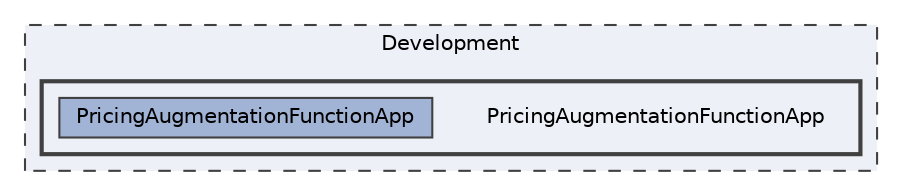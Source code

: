 digraph "C:/Users/LukeMabie/documents/Development/PricingAugmentationFunctionApp"
{
 // LATEX_PDF_SIZE
  bgcolor="transparent";
  edge [fontname=Helvetica,fontsize=10,labelfontname=Helvetica,labelfontsize=10];
  node [fontname=Helvetica,fontsize=10,shape=box,height=0.2,width=0.4];
  compound=true
  subgraph clusterdir_576187522c208298cdcbb28dcf7d7358 {
    graph [ bgcolor="#edf0f7", pencolor="grey25", label="Development", fontname=Helvetica,fontsize=10 style="filled,dashed", URL="dir_576187522c208298cdcbb28dcf7d7358.html",tooltip=""]
  subgraph clusterdir_e9b4b3c2ac7320fcd79896e7f428faf2 {
    graph [ bgcolor="#edf0f7", pencolor="grey25", label="", fontname=Helvetica,fontsize=10 style="filled,bold", URL="dir_e9b4b3c2ac7320fcd79896e7f428faf2.html",tooltip=""]
    dir_e9b4b3c2ac7320fcd79896e7f428faf2 [shape=plaintext, label="PricingAugmentationFunctionApp"];
  dir_3e0157b8571d8f3171ba85252f927cb0 [label="PricingAugmentationFunctionApp", fillcolor="#a2b4d6", color="grey25", style="filled", URL="dir_3e0157b8571d8f3171ba85252f927cb0.html",tooltip=""];
  }
  }
}

